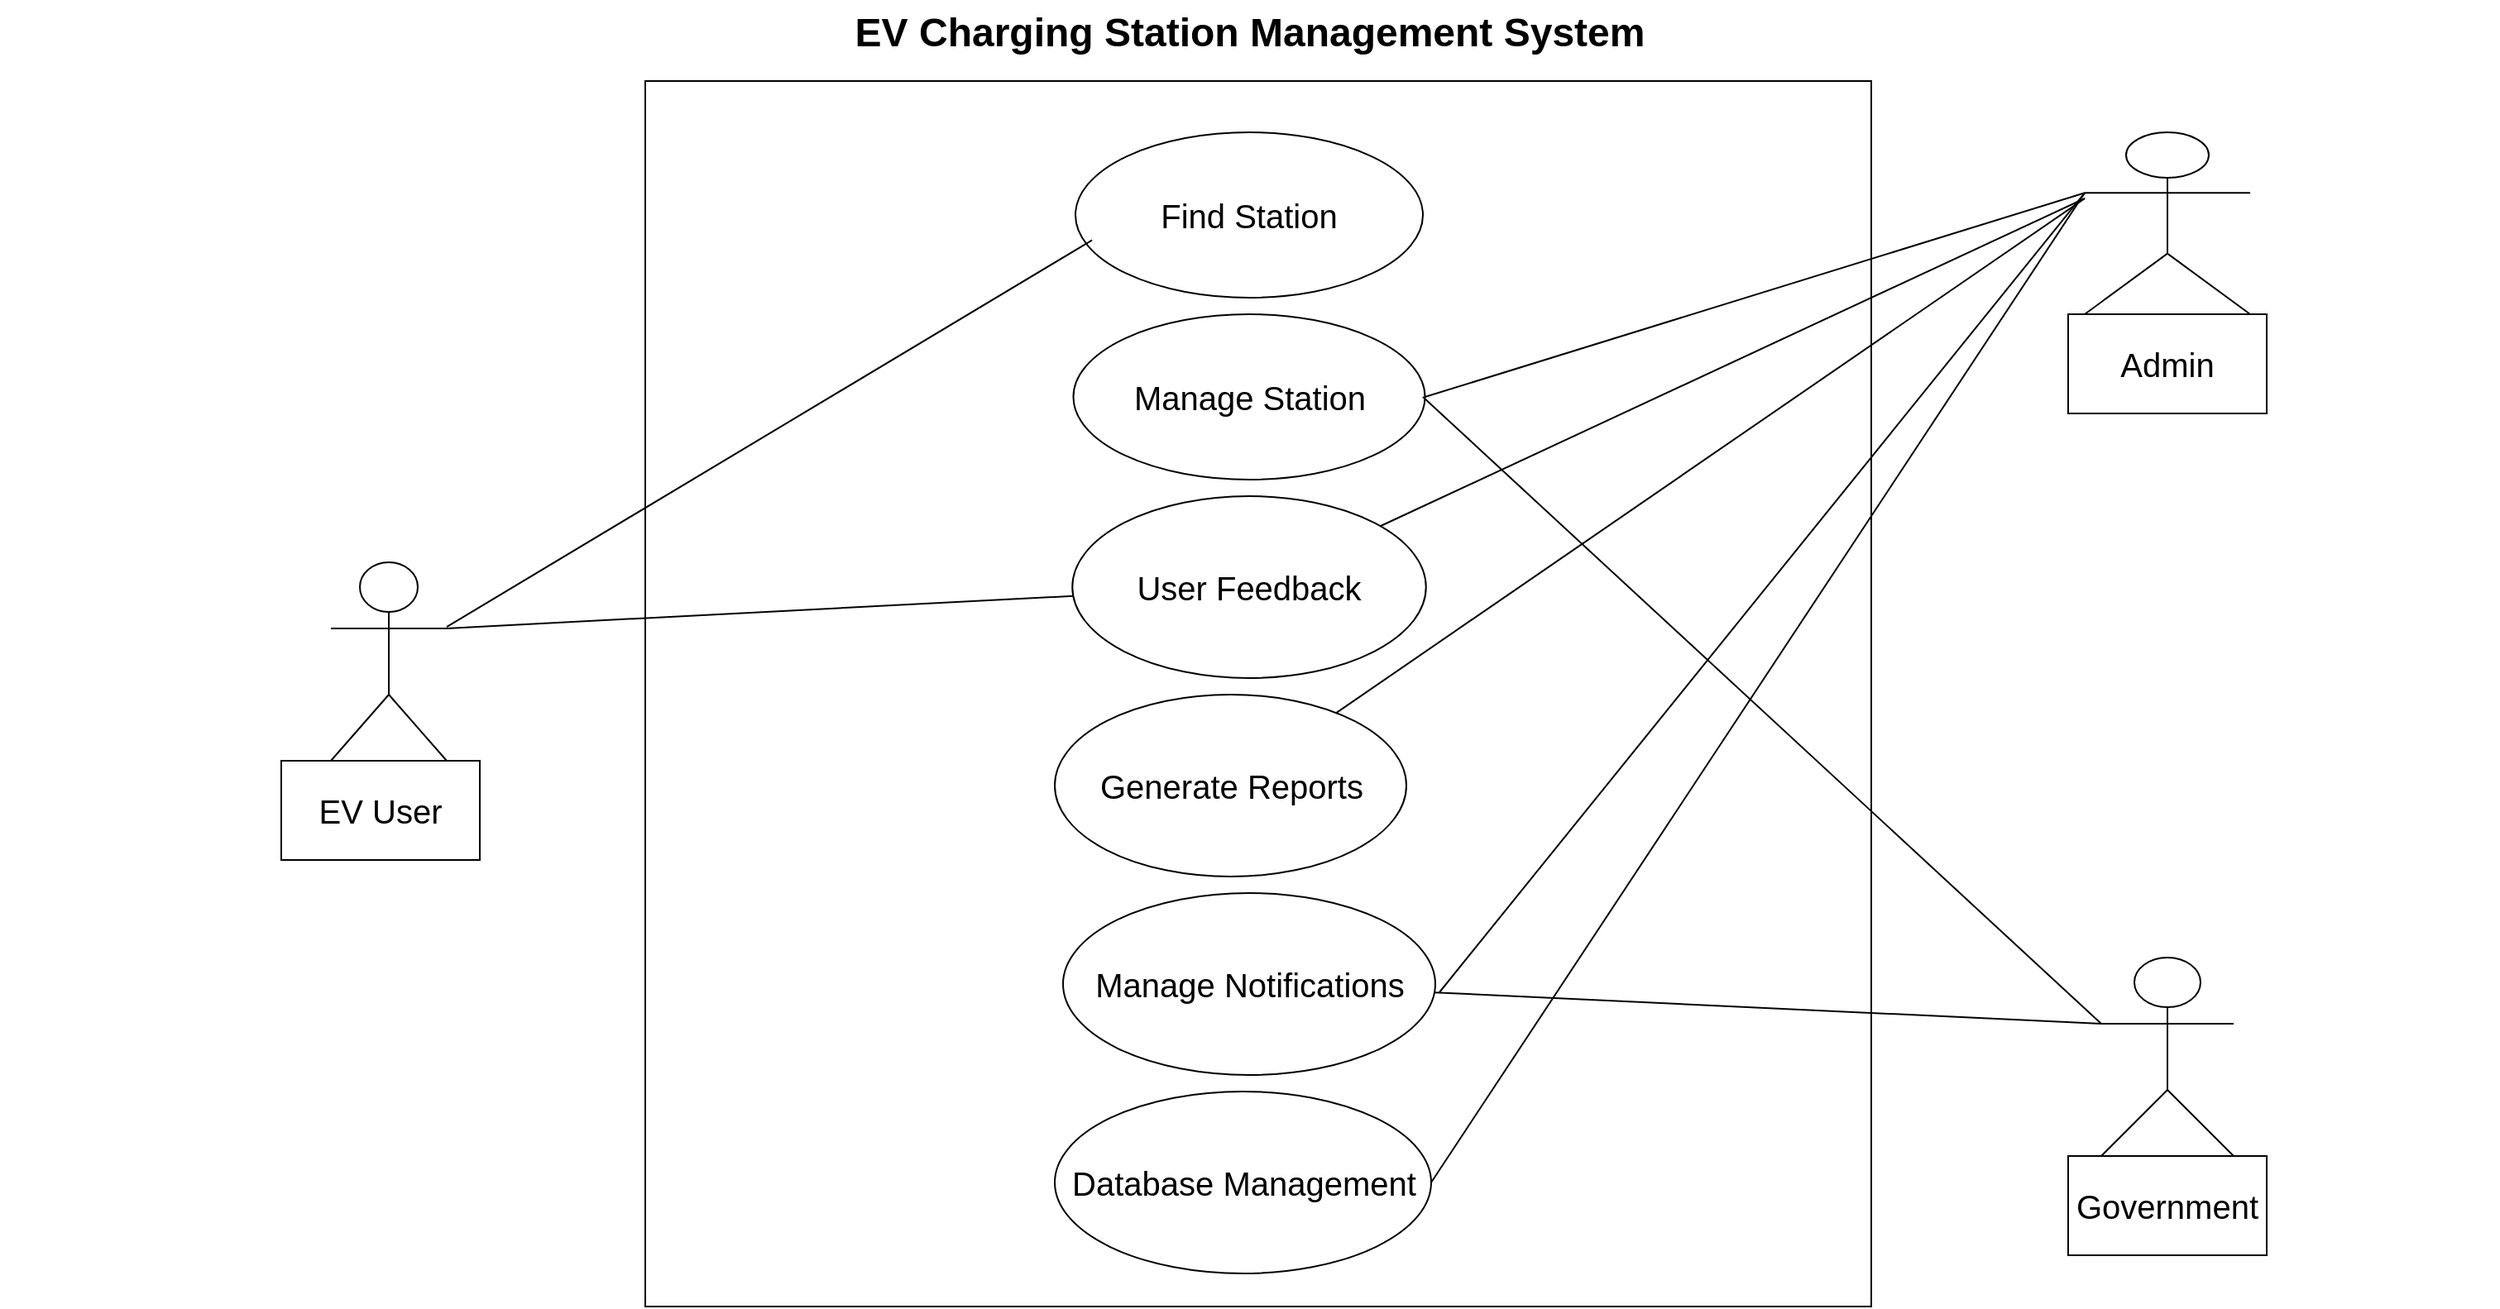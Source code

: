 <mxfile version="24.9.1">
  <diagram name="Page-1" id="929967ad-93f9-6ef4-fab6-5d389245f69c">
    <mxGraphModel dx="1680" dy="987" grid="1" gridSize="10" guides="1" tooltips="1" connect="1" arrows="1" fold="1" page="1" pageScale="1.5" pageWidth="1169" pageHeight="826" background="none" math="0" shadow="0">
      <root>
        <mxCell id="0" style=";html=1;" />
        <mxCell id="1" style=";html=1;" parent="0" />
        <mxCell id="1672d66443f91eb5-23" value="EV Charging Station Management System" style="text;strokeColor=none;fillColor=none;html=1;fontSize=24;fontStyle=1;verticalAlign=middle;align=center;" parent="1" vertex="1">
          <mxGeometry x="120" y="40" width="1510" height="40" as="geometry" />
        </mxCell>
        <mxCell id="SpO1fs5H4Cd0-aY7g7zC-1" value="Actor" style="shape=umlActor;verticalLabelPosition=bottom;verticalAlign=top;html=1;outlineConnect=0;" vertex="1" parent="1">
          <mxGeometry x="320" y="380" width="70" height="120" as="geometry" />
        </mxCell>
        <mxCell id="SpO1fs5H4Cd0-aY7g7zC-2" value="Actor" style="shape=umlActor;verticalLabelPosition=bottom;verticalAlign=top;html=1;outlineConnect=0;" vertex="1" parent="1">
          <mxGeometry x="1380" y="120" width="100" height="110" as="geometry" />
        </mxCell>
        <mxCell id="SpO1fs5H4Cd0-aY7g7zC-3" value="Actor" style="shape=umlActor;verticalLabelPosition=bottom;verticalAlign=top;html=1;outlineConnect=0;" vertex="1" parent="1">
          <mxGeometry x="1390" y="619" width="80" height="120" as="geometry" />
        </mxCell>
        <mxCell id="SpO1fs5H4Cd0-aY7g7zC-5" value="&lt;div&gt;&lt;br&gt;&lt;/div&gt;&lt;div&gt;&lt;br&gt;&lt;/div&gt;" style="whiteSpace=wrap;html=1;aspect=fixed;fillColor=none;" vertex="1" parent="1">
          <mxGeometry x="510" y="89" width="741" height="741" as="geometry" />
        </mxCell>
        <mxCell id="SpO1fs5H4Cd0-aY7g7zC-8" value="&lt;font style=&quot;font-size: 20px;&quot;&gt;Find Station&lt;/font&gt;" style="ellipse;whiteSpace=wrap;html=1;" vertex="1" parent="1">
          <mxGeometry x="770" y="120" width="210" height="100" as="geometry" />
        </mxCell>
        <mxCell id="SpO1fs5H4Cd0-aY7g7zC-10" value="&lt;font style=&quot;font-size: 20px;&quot;&gt;Manage Notifications&lt;/font&gt;" style="ellipse;whiteSpace=wrap;html=1;" vertex="1" parent="1">
          <mxGeometry x="762.5" y="580" width="225" height="110" as="geometry" />
        </mxCell>
        <mxCell id="SpO1fs5H4Cd0-aY7g7zC-12" value="&lt;font style=&quot;font-size: 20px;&quot;&gt;Database Management&lt;/font&gt;" style="ellipse;whiteSpace=wrap;html=1;" vertex="1" parent="1">
          <mxGeometry x="757.5" y="700" width="227.5" height="110" as="geometry" />
        </mxCell>
        <mxCell id="SpO1fs5H4Cd0-aY7g7zC-14" value="&lt;font style=&quot;font-size: 20px;&quot;&gt;Generate Reports&lt;/font&gt;" style="ellipse;whiteSpace=wrap;html=1;" vertex="1" parent="1">
          <mxGeometry x="757.5" y="460" width="212.5" height="110" as="geometry" />
        </mxCell>
        <mxCell id="SpO1fs5H4Cd0-aY7g7zC-21" value="&lt;font style=&quot;font-size: 20px;&quot;&gt;Manage Station&lt;/font&gt;" style="ellipse;whiteSpace=wrap;html=1;" vertex="1" parent="1">
          <mxGeometry x="768.75" y="230" width="212.5" height="100" as="geometry" />
        </mxCell>
        <mxCell id="SpO1fs5H4Cd0-aY7g7zC-22" value="&lt;font style=&quot;font-size: 20px;&quot;&gt;User Feedback&lt;/font&gt;" style="ellipse;whiteSpace=wrap;html=1;" vertex="1" parent="1">
          <mxGeometry x="768.125" y="340" width="213.75" height="110" as="geometry" />
        </mxCell>
        <mxCell id="SpO1fs5H4Cd0-aY7g7zC-23" value="&lt;font style=&quot;font-size: 20px;&quot;&gt;EV User&lt;/font&gt;" style="rounded=0;whiteSpace=wrap;html=1;" vertex="1" parent="1">
          <mxGeometry x="290" y="500" width="120" height="60" as="geometry" />
        </mxCell>
        <mxCell id="SpO1fs5H4Cd0-aY7g7zC-24" value="&lt;font style=&quot;font-size: 20px;&quot;&gt;Government&lt;/font&gt;" style="rounded=0;whiteSpace=wrap;html=1;" vertex="1" parent="1">
          <mxGeometry x="1370" y="739" width="120" height="60" as="geometry" />
        </mxCell>
        <mxCell id="SpO1fs5H4Cd0-aY7g7zC-25" value="&lt;font style=&quot;font-size: 20px;&quot;&gt;Admin&lt;/font&gt;" style="rounded=0;whiteSpace=wrap;html=1;" vertex="1" parent="1">
          <mxGeometry x="1370" y="230" width="120" height="60" as="geometry" />
        </mxCell>
        <mxCell id="SpO1fs5H4Cd0-aY7g7zC-28" value="" style="endArrow=none;html=1;rounded=0;entryX=0.048;entryY=0.652;entryDx=0;entryDy=0;entryPerimeter=0;" edge="1" parent="1" source="SpO1fs5H4Cd0-aY7g7zC-1" target="SpO1fs5H4Cd0-aY7g7zC-8">
          <mxGeometry width="50" height="50" relative="1" as="geometry">
            <mxPoint x="380" y="460" as="sourcePoint" />
            <mxPoint x="480" y="390" as="targetPoint" />
            <Array as="points" />
          </mxGeometry>
        </mxCell>
        <mxCell id="SpO1fs5H4Cd0-aY7g7zC-29" value="" style="endArrow=none;html=1;rounded=0;exitX=1;exitY=0.333;exitDx=0;exitDy=0;exitPerimeter=0;" edge="1" parent="1" source="SpO1fs5H4Cd0-aY7g7zC-1" target="SpO1fs5H4Cd0-aY7g7zC-22">
          <mxGeometry width="50" height="50" relative="1" as="geometry">
            <mxPoint x="810" y="540" as="sourcePoint" />
            <mxPoint x="860" y="490" as="targetPoint" />
          </mxGeometry>
        </mxCell>
        <mxCell id="SpO1fs5H4Cd0-aY7g7zC-30" value="" style="endArrow=none;html=1;rounded=0;exitX=0;exitY=0.333;exitDx=0;exitDy=0;exitPerimeter=0;entryX=1;entryY=0.5;entryDx=0;entryDy=0;" edge="1" parent="1" source="SpO1fs5H4Cd0-aY7g7zC-2" target="SpO1fs5H4Cd0-aY7g7zC-21">
          <mxGeometry width="50" height="50" relative="1" as="geometry">
            <mxPoint x="810" y="540" as="sourcePoint" />
            <mxPoint x="860" y="490" as="targetPoint" />
          </mxGeometry>
        </mxCell>
        <mxCell id="SpO1fs5H4Cd0-aY7g7zC-31" value="" style="endArrow=none;html=1;rounded=0;" edge="1" parent="1" source="SpO1fs5H4Cd0-aY7g7zC-14">
          <mxGeometry width="50" height="50" relative="1" as="geometry">
            <mxPoint x="810" y="540" as="sourcePoint" />
            <mxPoint x="1380" y="160" as="targetPoint" />
          </mxGeometry>
        </mxCell>
        <mxCell id="SpO1fs5H4Cd0-aY7g7zC-32" value="" style="endArrow=none;html=1;rounded=0;exitX=0;exitY=0.333;exitDx=0;exitDy=0;exitPerimeter=0;entryX=1;entryY=0.5;entryDx=0;entryDy=0;" edge="1" parent="1" source="SpO1fs5H4Cd0-aY7g7zC-2" target="SpO1fs5H4Cd0-aY7g7zC-12">
          <mxGeometry width="50" height="50" relative="1" as="geometry">
            <mxPoint x="810" y="540" as="sourcePoint" />
            <mxPoint x="860" y="490" as="targetPoint" />
          </mxGeometry>
        </mxCell>
        <mxCell id="SpO1fs5H4Cd0-aY7g7zC-33" value="" style="endArrow=none;html=1;rounded=0;exitX=0;exitY=0.333;exitDx=0;exitDy=0;exitPerimeter=0;" edge="1" parent="1" source="SpO1fs5H4Cd0-aY7g7zC-3" target="SpO1fs5H4Cd0-aY7g7zC-10">
          <mxGeometry width="50" height="50" relative="1" as="geometry">
            <mxPoint x="810" y="540" as="sourcePoint" />
            <mxPoint x="860" y="490" as="targetPoint" />
          </mxGeometry>
        </mxCell>
        <mxCell id="SpO1fs5H4Cd0-aY7g7zC-34" value="" style="endArrow=none;html=1;rounded=0;entryX=0;entryY=0.333;entryDx=0;entryDy=0;entryPerimeter=0;" edge="1" parent="1" target="SpO1fs5H4Cd0-aY7g7zC-2">
          <mxGeometry width="50" height="50" relative="1" as="geometry">
            <mxPoint x="990" y="640" as="sourcePoint" />
            <mxPoint x="860" y="490" as="targetPoint" />
          </mxGeometry>
        </mxCell>
        <mxCell id="SpO1fs5H4Cd0-aY7g7zC-35" value="" style="endArrow=none;html=1;rounded=0;" edge="1" parent="1" source="SpO1fs5H4Cd0-aY7g7zC-22">
          <mxGeometry width="50" height="50" relative="1" as="geometry">
            <mxPoint x="810" y="540" as="sourcePoint" />
            <mxPoint x="1380" y="160" as="targetPoint" />
          </mxGeometry>
        </mxCell>
        <mxCell id="SpO1fs5H4Cd0-aY7g7zC-36" value="" style="endArrow=none;html=1;rounded=0;exitX=0;exitY=0.333;exitDx=0;exitDy=0;exitPerimeter=0;" edge="1" parent="1" source="SpO1fs5H4Cd0-aY7g7zC-3">
          <mxGeometry width="50" height="50" relative="1" as="geometry">
            <mxPoint x="810" y="540" as="sourcePoint" />
            <mxPoint x="980" y="280" as="targetPoint" />
          </mxGeometry>
        </mxCell>
      </root>
    </mxGraphModel>
  </diagram>
</mxfile>
